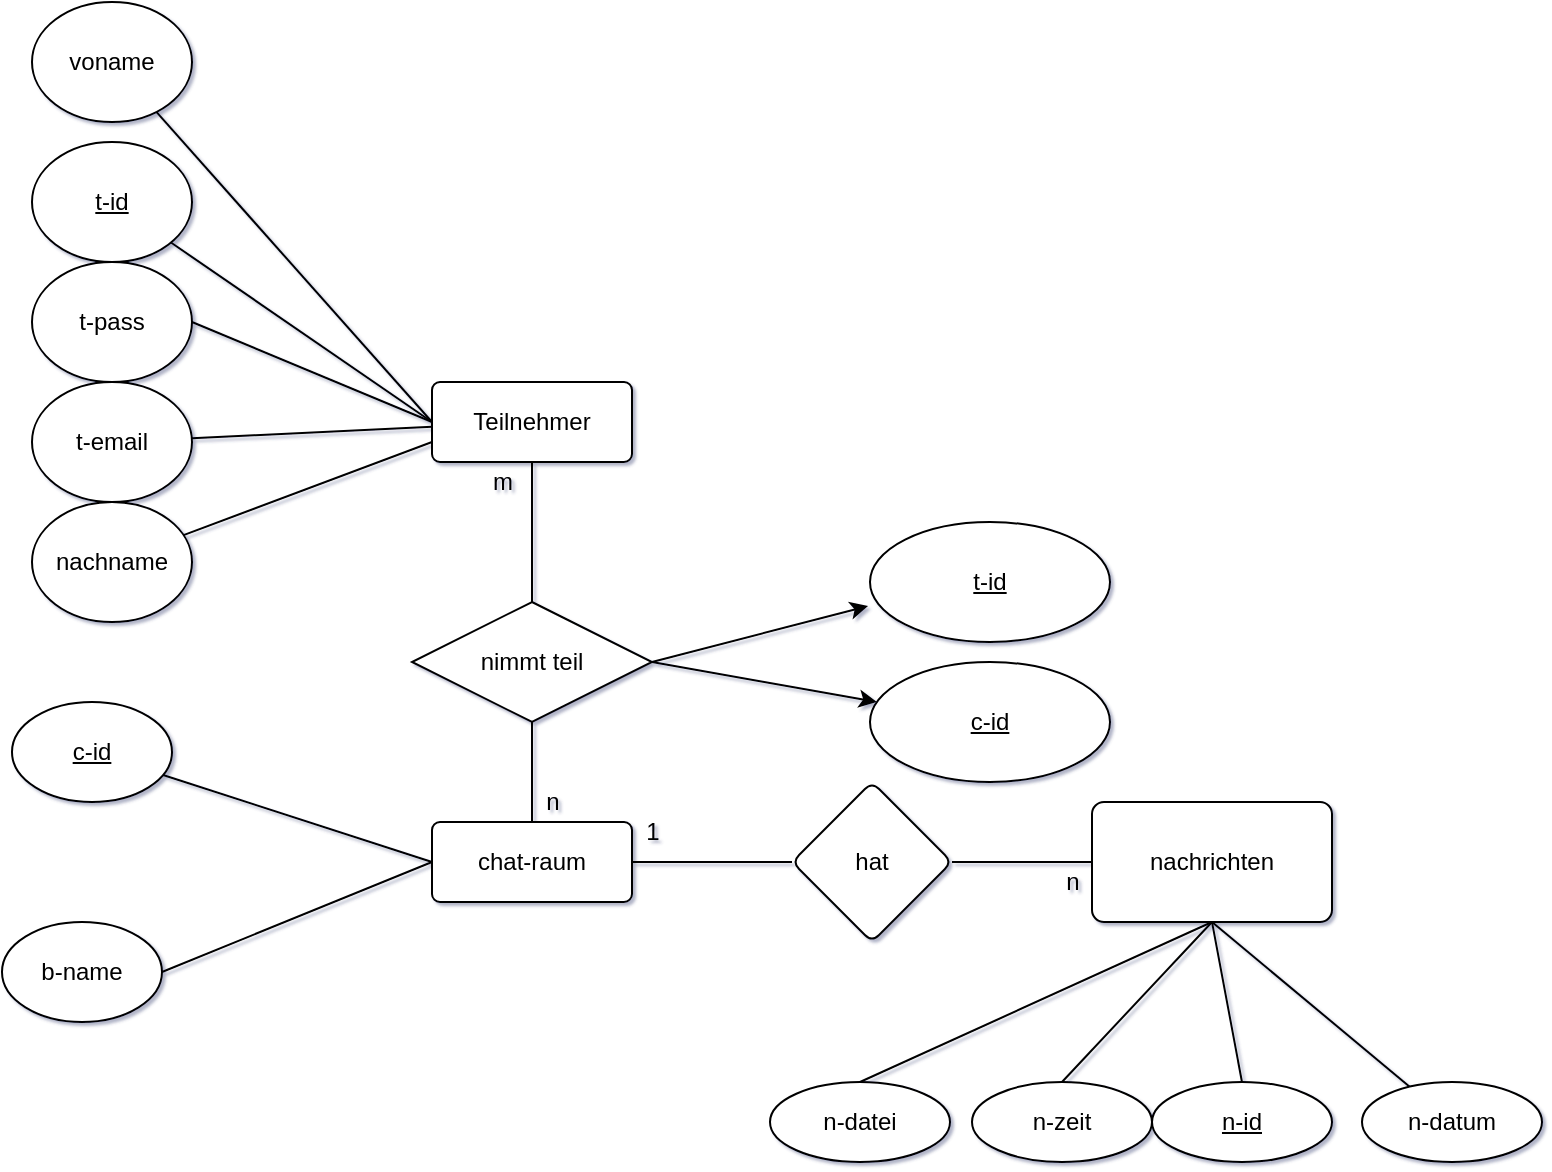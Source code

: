 <mxfile version="15.5.5" type="github">
  <diagram id="36Sjt98WIAArodNZZSz4" name="Page-1">
    <mxGraphModel dx="595" dy="782" grid="1" gridSize="10" guides="1" tooltips="1" connect="1" arrows="1" fold="1" page="1" pageScale="1" pageWidth="827" pageHeight="1169" background="#ffffff" math="0" shadow="1">
      <root>
        <mxCell id="0" />
        <mxCell id="1" parent="0" />
        <mxCell id="4YP379g4CfKxmB0FKtDT-1" value="" style="edgeStyle=orthogonalEdgeStyle;rounded=0;orthogonalLoop=1;jettySize=auto;html=1;endArrow=none;endFill=0;" edge="1" parent="1" source="4YP379g4CfKxmB0FKtDT-4" target="4YP379g4CfKxmB0FKtDT-10">
          <mxGeometry relative="1" as="geometry" />
        </mxCell>
        <mxCell id="4YP379g4CfKxmB0FKtDT-2" value="" style="edgeStyle=none;rounded=0;orthogonalLoop=1;jettySize=auto;html=1;startArrow=none;startFill=0;endArrow=none;endFill=0;exitX=0;exitY=0.5;exitDx=0;exitDy=0;" edge="1" parent="1" source="4YP379g4CfKxmB0FKtDT-4" target="4YP379g4CfKxmB0FKtDT-15">
          <mxGeometry relative="1" as="geometry" />
        </mxCell>
        <mxCell id="4YP379g4CfKxmB0FKtDT-3" value="" style="edgeStyle=none;rounded=0;orthogonalLoop=1;jettySize=auto;html=1;startArrow=none;startFill=0;endArrow=none;endFill=0;" edge="1" parent="1" source="4YP379g4CfKxmB0FKtDT-4" target="4YP379g4CfKxmB0FKtDT-17">
          <mxGeometry relative="1" as="geometry" />
        </mxCell>
        <mxCell id="4YP379g4CfKxmB0FKtDT-4" value="Teilnehmer" style="rounded=1;arcSize=10;whiteSpace=wrap;html=1;align=center;" vertex="1" parent="1">
          <mxGeometry x="1071" y="590" width="100" height="40" as="geometry" />
        </mxCell>
        <mxCell id="4YP379g4CfKxmB0FKtDT-5" value="" style="edgeStyle=orthogonalEdgeStyle;rounded=0;orthogonalLoop=1;jettySize=auto;html=1;endArrow=none;endFill=0;" edge="1" parent="1" source="4YP379g4CfKxmB0FKtDT-8" target="4YP379g4CfKxmB0FKtDT-12">
          <mxGeometry relative="1" as="geometry" />
        </mxCell>
        <mxCell id="4YP379g4CfKxmB0FKtDT-6" value="" style="edgeStyle=none;rounded=0;orthogonalLoop=1;jettySize=auto;html=1;startArrow=none;startFill=0;endArrow=none;endFill=0;exitX=0;exitY=0.5;exitDx=0;exitDy=0;" edge="1" parent="1" source="4YP379g4CfKxmB0FKtDT-8" target="4YP379g4CfKxmB0FKtDT-19">
          <mxGeometry relative="1" as="geometry" />
        </mxCell>
        <mxCell id="4YP379g4CfKxmB0FKtDT-8" value="chat-raum" style="rounded=1;arcSize=10;whiteSpace=wrap;html=1;align=center;" vertex="1" parent="1">
          <mxGeometry x="1071" y="810" width="100" height="40" as="geometry" />
        </mxCell>
        <mxCell id="4YP379g4CfKxmB0FKtDT-9" value="" style="edgeStyle=orthogonalEdgeStyle;rounded=0;orthogonalLoop=1;jettySize=auto;html=1;endArrow=none;endFill=0;" edge="1" parent="1" source="4YP379g4CfKxmB0FKtDT-10" target="4YP379g4CfKxmB0FKtDT-8">
          <mxGeometry relative="1" as="geometry" />
        </mxCell>
        <mxCell id="4YP379g4CfKxmB0FKtDT-43" value="" style="rounded=0;orthogonalLoop=1;jettySize=auto;html=1;entryX=-0.008;entryY=0.7;entryDx=0;entryDy=0;entryPerimeter=0;exitX=1;exitY=0.5;exitDx=0;exitDy=0;" edge="1" parent="1" source="4YP379g4CfKxmB0FKtDT-10" target="4YP379g4CfKxmB0FKtDT-42">
          <mxGeometry relative="1" as="geometry" />
        </mxCell>
        <mxCell id="4YP379g4CfKxmB0FKtDT-45" value="" style="edgeStyle=none;rounded=0;orthogonalLoop=1;jettySize=auto;html=1;exitX=1;exitY=0.5;exitDx=0;exitDy=0;" edge="1" parent="1" source="4YP379g4CfKxmB0FKtDT-10" target="4YP379g4CfKxmB0FKtDT-44">
          <mxGeometry relative="1" as="geometry" />
        </mxCell>
        <mxCell id="4YP379g4CfKxmB0FKtDT-10" value="nimmt teil" style="shape=rhombus;perimeter=rhombusPerimeter;whiteSpace=wrap;html=1;align=center;" vertex="1" parent="1">
          <mxGeometry x="1061" y="700" width="120" height="60" as="geometry" />
        </mxCell>
        <mxCell id="4YP379g4CfKxmB0FKtDT-11" value="" style="edgeStyle=orthogonalEdgeStyle;rounded=0;orthogonalLoop=1;jettySize=auto;html=1;endArrow=none;endFill=0;" edge="1" parent="1" source="4YP379g4CfKxmB0FKtDT-12" target="4YP379g4CfKxmB0FKtDT-14">
          <mxGeometry relative="1" as="geometry" />
        </mxCell>
        <mxCell id="4YP379g4CfKxmB0FKtDT-12" value="hat" style="rhombus;whiteSpace=wrap;html=1;rounded=1;arcSize=10;" vertex="1" parent="1">
          <mxGeometry x="1251" y="790" width="80" height="80" as="geometry" />
        </mxCell>
        <mxCell id="4YP379g4CfKxmB0FKtDT-13" value="" style="edgeStyle=none;rounded=0;orthogonalLoop=1;jettySize=auto;html=1;startArrow=none;startFill=0;endArrow=none;endFill=0;exitX=0.5;exitY=1;exitDx=0;exitDy=0;" edge="1" parent="1" source="4YP379g4CfKxmB0FKtDT-14" target="4YP379g4CfKxmB0FKtDT-22">
          <mxGeometry relative="1" as="geometry" />
        </mxCell>
        <mxCell id="4YP379g4CfKxmB0FKtDT-14" value="nachrichten" style="whiteSpace=wrap;html=1;rounded=1;arcSize=10;" vertex="1" parent="1">
          <mxGeometry x="1401" y="800" width="120" height="60" as="geometry" />
        </mxCell>
        <mxCell id="4YP379g4CfKxmB0FKtDT-15" value="&lt;u&gt;t-id&lt;/u&gt;" style="ellipse;whiteSpace=wrap;html=1;rounded=1;arcSize=10;" vertex="1" parent="1">
          <mxGeometry x="871" y="470" width="80" height="60" as="geometry" />
        </mxCell>
        <mxCell id="4YP379g4CfKxmB0FKtDT-16" value="t-pass" style="ellipse;whiteSpace=wrap;html=1;rounded=1;arcSize=10;" vertex="1" parent="1">
          <mxGeometry x="871" y="530" width="80" height="60" as="geometry" />
        </mxCell>
        <mxCell id="4YP379g4CfKxmB0FKtDT-17" value="t-email" style="ellipse;whiteSpace=wrap;html=1;rounded=1;arcSize=10;" vertex="1" parent="1">
          <mxGeometry x="871" y="590" width="80" height="60" as="geometry" />
        </mxCell>
        <mxCell id="4YP379g4CfKxmB0FKtDT-18" value="" style="edgeStyle=none;rounded=0;orthogonalLoop=1;jettySize=auto;html=1;startArrow=none;startFill=0;endArrow=none;endFill=0;entryX=1;entryY=0.5;entryDx=0;entryDy=0;exitX=0;exitY=0.5;exitDx=0;exitDy=0;" edge="1" parent="1" source="4YP379g4CfKxmB0FKtDT-4" target="4YP379g4CfKxmB0FKtDT-16">
          <mxGeometry relative="1" as="geometry">
            <mxPoint x="1061" y="610" as="sourcePoint" />
            <mxPoint x="961" y="620" as="targetPoint" />
          </mxGeometry>
        </mxCell>
        <mxCell id="4YP379g4CfKxmB0FKtDT-19" value="&lt;u&gt;c-id&lt;/u&gt;" style="ellipse;whiteSpace=wrap;html=1;rounded=1;arcSize=10;" vertex="1" parent="1">
          <mxGeometry x="861" y="750" width="80" height="50" as="geometry" />
        </mxCell>
        <mxCell id="4YP379g4CfKxmB0FKtDT-20" value="b-name" style="ellipse;whiteSpace=wrap;html=1;rounded=1;arcSize=10;" vertex="1" parent="1">
          <mxGeometry x="856" y="860" width="80" height="50" as="geometry" />
        </mxCell>
        <mxCell id="4YP379g4CfKxmB0FKtDT-21" value="" style="edgeStyle=none;rounded=0;orthogonalLoop=1;jettySize=auto;html=1;startArrow=none;startFill=0;endArrow=none;endFill=0;entryX=1;entryY=0.5;entryDx=0;entryDy=0;" edge="1" parent="1" target="4YP379g4CfKxmB0FKtDT-20">
          <mxGeometry relative="1" as="geometry">
            <mxPoint x="1071" y="830" as="sourcePoint" />
            <mxPoint x="957.892" y="794.662" as="targetPoint" />
          </mxGeometry>
        </mxCell>
        <mxCell id="4YP379g4CfKxmB0FKtDT-22" value="n-datum" style="ellipse;whiteSpace=wrap;html=1;rounded=1;arcSize=10;" vertex="1" parent="1">
          <mxGeometry x="1536" y="940" width="90" height="40" as="geometry" />
        </mxCell>
        <mxCell id="4YP379g4CfKxmB0FKtDT-23" value="&lt;u&gt;n-id&lt;/u&gt;" style="ellipse;whiteSpace=wrap;html=1;rounded=1;arcSize=10;" vertex="1" parent="1">
          <mxGeometry x="1431" y="940" width="90" height="40" as="geometry" />
        </mxCell>
        <mxCell id="4YP379g4CfKxmB0FKtDT-25" value="" style="edgeStyle=none;rounded=0;orthogonalLoop=1;jettySize=auto;html=1;startArrow=none;startFill=0;endArrow=none;endFill=0;entryX=0.5;entryY=0;entryDx=0;entryDy=0;" edge="1" parent="1" target="4YP379g4CfKxmB0FKtDT-23">
          <mxGeometry relative="1" as="geometry">
            <mxPoint x="1461" y="860" as="sourcePoint" />
            <mxPoint x="1471" y="950" as="targetPoint" />
          </mxGeometry>
        </mxCell>
        <mxCell id="4YP379g4CfKxmB0FKtDT-27" value="m" style="text;html=1;align=center;verticalAlign=middle;resizable=0;points=[];autosize=1;strokeColor=none;" vertex="1" parent="1">
          <mxGeometry x="1091" y="630" width="30" height="20" as="geometry" />
        </mxCell>
        <mxCell id="4YP379g4CfKxmB0FKtDT-28" value="n" style="text;html=1;align=center;verticalAlign=middle;resizable=0;points=[];autosize=1;strokeColor=none;" vertex="1" parent="1">
          <mxGeometry x="1121" y="790" width="20" height="20" as="geometry" />
        </mxCell>
        <mxCell id="4YP379g4CfKxmB0FKtDT-29" value="1" style="text;html=1;align=center;verticalAlign=middle;resizable=0;points=[];autosize=1;strokeColor=none;" vertex="1" parent="1">
          <mxGeometry x="1171" y="805" width="20" height="20" as="geometry" />
        </mxCell>
        <mxCell id="4YP379g4CfKxmB0FKtDT-30" value="n" style="text;html=1;align=center;verticalAlign=middle;resizable=0;points=[];autosize=1;strokeColor=none;" vertex="1" parent="1">
          <mxGeometry x="1381" y="830" width="20" height="20" as="geometry" />
        </mxCell>
        <mxCell id="4YP379g4CfKxmB0FKtDT-31" value="" style="edgeStyle=none;rounded=0;orthogonalLoop=1;jettySize=auto;html=1;startArrow=none;startFill=0;endArrow=none;endFill=0;entryX=0.5;entryY=0;entryDx=0;entryDy=0;" edge="1" parent="1" target="4YP379g4CfKxmB0FKtDT-32">
          <mxGeometry relative="1" as="geometry">
            <mxPoint x="1461" y="860" as="sourcePoint" />
            <mxPoint x="1281" y="940" as="targetPoint" />
          </mxGeometry>
        </mxCell>
        <mxCell id="4YP379g4CfKxmB0FKtDT-32" value="n-zeit" style="ellipse;whiteSpace=wrap;html=1;rounded=1;arcSize=10;" vertex="1" parent="1">
          <mxGeometry x="1341" y="940" width="90" height="40" as="geometry" />
        </mxCell>
        <mxCell id="4YP379g4CfKxmB0FKtDT-33" value="" style="edgeStyle=none;rounded=0;orthogonalLoop=1;jettySize=auto;html=1;startArrow=none;startFill=0;endArrow=none;endFill=0;exitX=0;exitY=0.5;exitDx=0;exitDy=0;" edge="1" parent="1" source="4YP379g4CfKxmB0FKtDT-4" target="4YP379g4CfKxmB0FKtDT-34">
          <mxGeometry relative="1" as="geometry">
            <mxPoint x="1071" y="540" as="sourcePoint" />
          </mxGeometry>
        </mxCell>
        <mxCell id="4YP379g4CfKxmB0FKtDT-34" value="voname" style="ellipse;whiteSpace=wrap;html=1;rounded=1;arcSize=10;" vertex="1" parent="1">
          <mxGeometry x="871" y="400" width="80" height="60" as="geometry" />
        </mxCell>
        <mxCell id="4YP379g4CfKxmB0FKtDT-35" value="" style="edgeStyle=none;rounded=0;orthogonalLoop=1;jettySize=auto;html=1;startArrow=none;startFill=0;endArrow=none;endFill=0;exitX=0;exitY=0.75;exitDx=0;exitDy=0;" edge="1" parent="1" source="4YP379g4CfKxmB0FKtDT-4" target="4YP379g4CfKxmB0FKtDT-36">
          <mxGeometry relative="1" as="geometry">
            <mxPoint x="1071" y="790" as="sourcePoint" />
          </mxGeometry>
        </mxCell>
        <mxCell id="4YP379g4CfKxmB0FKtDT-36" value="nachname" style="ellipse;whiteSpace=wrap;html=1;rounded=1;arcSize=10;" vertex="1" parent="1">
          <mxGeometry x="871" y="650" width="80" height="60" as="geometry" />
        </mxCell>
        <mxCell id="4YP379g4CfKxmB0FKtDT-40" value="" style="edgeStyle=none;rounded=0;orthogonalLoop=1;jettySize=auto;html=1;startArrow=none;startFill=0;endArrow=none;endFill=0;entryX=0.5;entryY=0;entryDx=0;entryDy=0;" edge="1" parent="1" target="4YP379g4CfKxmB0FKtDT-41">
          <mxGeometry relative="1" as="geometry">
            <mxPoint x="1461" y="860" as="sourcePoint" />
            <mxPoint x="1190" y="940" as="targetPoint" />
          </mxGeometry>
        </mxCell>
        <mxCell id="4YP379g4CfKxmB0FKtDT-41" value="n-datei" style="ellipse;whiteSpace=wrap;html=1;rounded=1;arcSize=10;" vertex="1" parent="1">
          <mxGeometry x="1240" y="940" width="90" height="40" as="geometry" />
        </mxCell>
        <mxCell id="4YP379g4CfKxmB0FKtDT-42" value="&lt;u&gt;t-id&lt;/u&gt;" style="ellipse;whiteSpace=wrap;html=1;" vertex="1" parent="1">
          <mxGeometry x="1290" y="660" width="120" height="60" as="geometry" />
        </mxCell>
        <mxCell id="4YP379g4CfKxmB0FKtDT-44" value="&lt;u&gt;c-id&lt;/u&gt;" style="ellipse;whiteSpace=wrap;html=1;" vertex="1" parent="1">
          <mxGeometry x="1290" y="730" width="120" height="60" as="geometry" />
        </mxCell>
      </root>
    </mxGraphModel>
  </diagram>
</mxfile>

